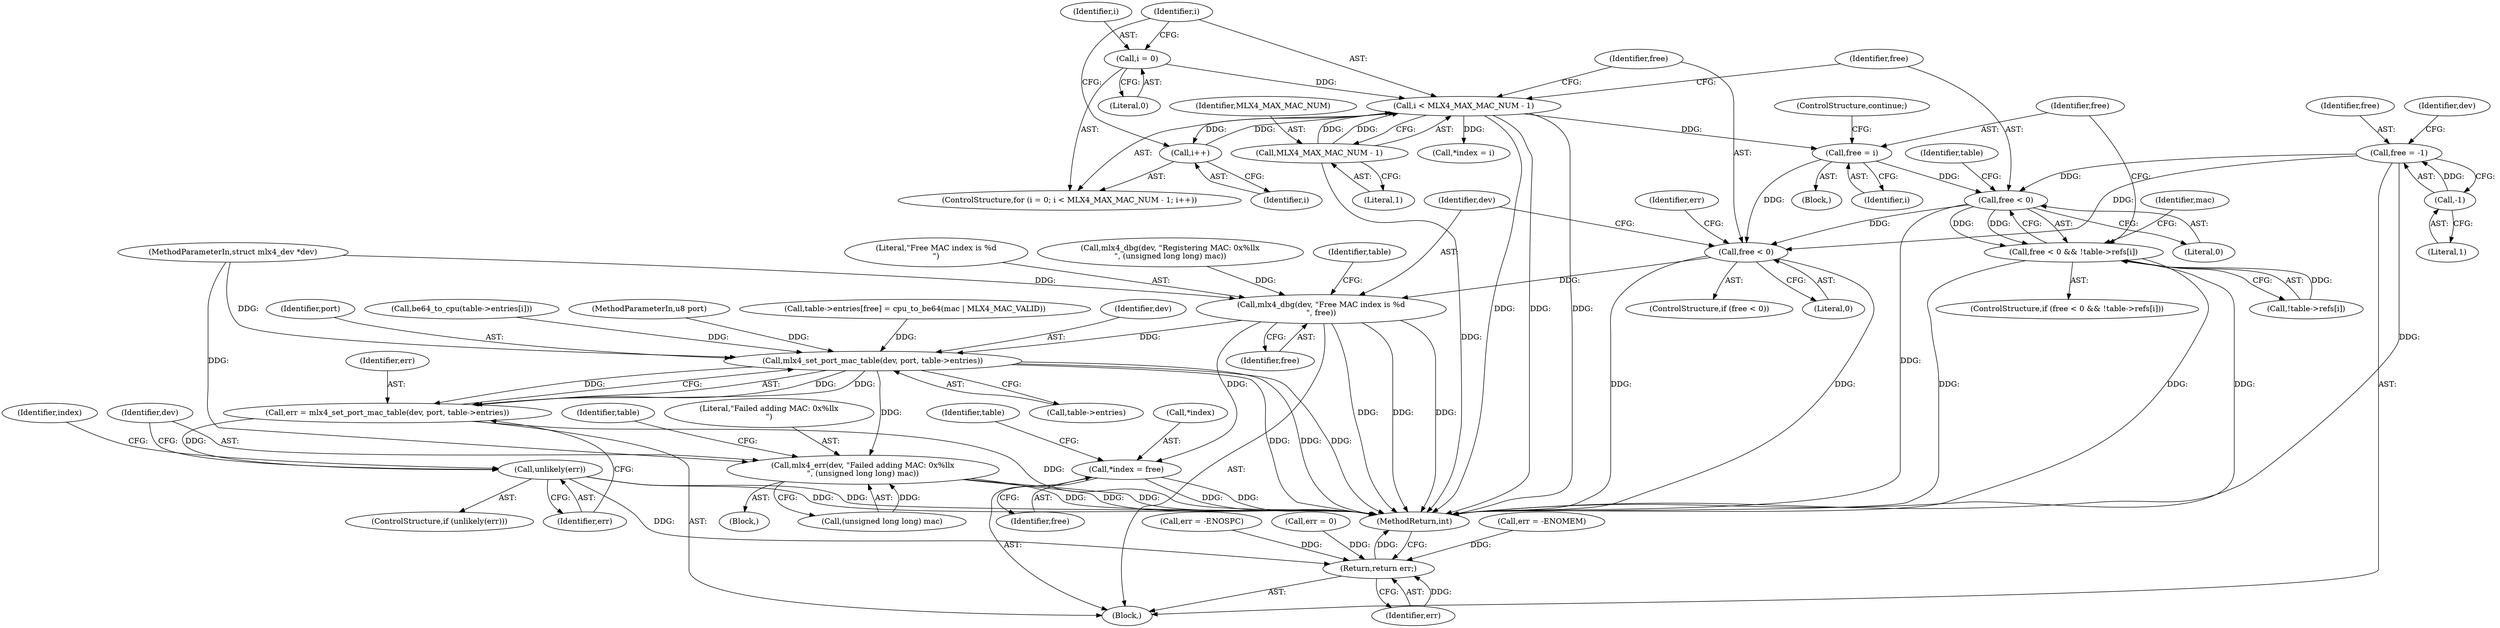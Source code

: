 digraph "0_linux_0926f91083f34d047abc74f1ca4fa6a9c161f7db@API" {
"1000156" [label="(Call,free < 0)"];
"1000166" [label="(Call,free = i)"];
"1000146" [label="(Call,i < MLX4_MAX_MAC_NUM - 1)"];
"1000151" [label="(Call,i++)"];
"1000143" [label="(Call,i = 0)"];
"1000148" [label="(Call,MLX4_MAX_MAC_NUM - 1)"];
"1000127" [label="(Call,free = -1)"];
"1000129" [label="(Call,-1)"];
"1000155" [label="(Call,free < 0 && !table->refs[i])"];
"1000194" [label="(Call,free < 0)"];
"1000203" [label="(Call,mlx4_dbg(dev, \"Free MAC index is %d\n\", free))"];
"1000240" [label="(Call,mlx4_set_port_mac_table(dev, port, table->entries))"];
"1000238" [label="(Call,err = mlx4_set_port_mac_table(dev, port, table->entries))"];
"1000247" [label="(Call,unlikely(err))"];
"1000285" [label="(Return,return err;)"];
"1000250" [label="(Call,mlx4_err(dev, \"Failed adding MAC: 0x%llx\n\", (unsigned long long) mac))"];
"1000271" [label="(Call,*index = free)"];
"1000131" [label="(Call,mlx4_dbg(dev, \"Registering MAC: 0x%llx\n\", (unsigned long long) mac))"];
"1000167" [label="(Identifier,free)"];
"1000123" [label="(Call,err = 0)"];
"1000242" [label="(Identifier,port)"];
"1000145" [label="(Literal,0)"];
"1000243" [label="(Call,table->entries)"];
"1000168" [label="(Identifier,i)"];
"1000169" [label="(ControlStructure,continue;)"];
"1000159" [label="(Call,!table->refs[i])"];
"1000151" [label="(Call,i++)"];
"1000104" [label="(MethodParameterIn,struct mlx4_dev *dev)"];
"1000203" [label="(Call,mlx4_dbg(dev, \"Free MAC index is %d\n\", free))"];
"1000172" [label="(Identifier,mac)"];
"1000143" [label="(Call,i = 0)"];
"1000285" [label="(Return,return err;)"];
"1000155" [label="(Call,free < 0 && !table->refs[i])"];
"1000204" [label="(Identifier,dev)"];
"1000175" [label="(Call,be64_to_cpu(table->entries[i]))"];
"1000251" [label="(Identifier,dev)"];
"1000150" [label="(Literal,1)"];
"1000152" [label="(Identifier,i)"];
"1000156" [label="(Call,free < 0)"];
"1000210" [label="(Identifier,table)"];
"1000194" [label="(Call,free < 0)"];
"1000198" [label="(Call,err = -ENOMEM)"];
"1000272" [label="(Call,*index)"];
"1000130" [label="(Literal,1)"];
"1000162" [label="(Identifier,table)"];
"1000274" [label="(Identifier,free)"];
"1000132" [label="(Identifier,dev)"];
"1000195" [label="(Identifier,free)"];
"1000239" [label="(Identifier,err)"];
"1000127" [label="(Call,free = -1)"];
"1000165" [label="(Block,)"];
"1000166" [label="(Call,free = i)"];
"1000247" [label="(Call,unlikely(err))"];
"1000128" [label="(Identifier,free)"];
"1000206" [label="(Identifier,free)"];
"1000259" [label="(Identifier,table)"];
"1000240" [label="(Call,mlx4_set_port_mac_table(dev, port, table->entries))"];
"1000158" [label="(Literal,0)"];
"1000196" [label="(Literal,0)"];
"1000250" [label="(Call,mlx4_err(dev, \"Failed adding MAC: 0x%llx\n\", (unsigned long long) mac))"];
"1000154" [label="(ControlStructure,if (free < 0 && !table->refs[i]))"];
"1000271" [label="(Call,*index = free)"];
"1000157" [label="(Identifier,free)"];
"1000105" [label="(MethodParameterIn,u8 port)"];
"1000246" [label="(ControlStructure,if (unlikely(err)))"];
"1000147" [label="(Identifier,i)"];
"1000238" [label="(Call,err = mlx4_set_port_mac_table(dev, port, table->entries))"];
"1000253" [label="(Call,(unsigned long long) mac)"];
"1000287" [label="(MethodReturn,int)"];
"1000277" [label="(Identifier,table)"];
"1000144" [label="(Identifier,i)"];
"1000228" [label="(Call,table->entries[free] = cpu_to_be64(mac | MLX4_MAC_VALID))"];
"1000149" [label="(Identifier,MLX4_MAX_MAC_NUM)"];
"1000248" [label="(Identifier,err)"];
"1000146" [label="(Call,i < MLX4_MAX_MAC_NUM - 1)"];
"1000205" [label="(Literal,\"Free MAC index is %d\n\")"];
"1000241" [label="(Identifier,dev)"];
"1000286" [label="(Identifier,err)"];
"1000142" [label="(ControlStructure,for (i = 0; i < MLX4_MAX_MAC_NUM - 1; i++))"];
"1000108" [label="(Block,)"];
"1000273" [label="(Identifier,index)"];
"1000252" [label="(Literal,\"Failed adding MAC: 0x%llx\n\")"];
"1000148" [label="(Call,MLX4_MAX_MAC_NUM - 1)"];
"1000129" [label="(Call,-1)"];
"1000193" [label="(ControlStructure,if (free < 0))"];
"1000199" [label="(Identifier,err)"];
"1000182" [label="(Call,*index = i)"];
"1000249" [label="(Block,)"];
"1000216" [label="(Call,err = -ENOSPC)"];
"1000156" -> "1000155"  [label="AST: "];
"1000156" -> "1000158"  [label="CFG: "];
"1000157" -> "1000156"  [label="AST: "];
"1000158" -> "1000156"  [label="AST: "];
"1000162" -> "1000156"  [label="CFG: "];
"1000155" -> "1000156"  [label="CFG: "];
"1000156" -> "1000287"  [label="DDG: "];
"1000156" -> "1000155"  [label="DDG: "];
"1000156" -> "1000155"  [label="DDG: "];
"1000166" -> "1000156"  [label="DDG: "];
"1000127" -> "1000156"  [label="DDG: "];
"1000156" -> "1000194"  [label="DDG: "];
"1000166" -> "1000165"  [label="AST: "];
"1000166" -> "1000168"  [label="CFG: "];
"1000167" -> "1000166"  [label="AST: "];
"1000168" -> "1000166"  [label="AST: "];
"1000169" -> "1000166"  [label="CFG: "];
"1000146" -> "1000166"  [label="DDG: "];
"1000166" -> "1000194"  [label="DDG: "];
"1000146" -> "1000142"  [label="AST: "];
"1000146" -> "1000148"  [label="CFG: "];
"1000147" -> "1000146"  [label="AST: "];
"1000148" -> "1000146"  [label="AST: "];
"1000157" -> "1000146"  [label="CFG: "];
"1000195" -> "1000146"  [label="CFG: "];
"1000146" -> "1000287"  [label="DDG: "];
"1000146" -> "1000287"  [label="DDG: "];
"1000146" -> "1000287"  [label="DDG: "];
"1000151" -> "1000146"  [label="DDG: "];
"1000143" -> "1000146"  [label="DDG: "];
"1000148" -> "1000146"  [label="DDG: "];
"1000148" -> "1000146"  [label="DDG: "];
"1000146" -> "1000151"  [label="DDG: "];
"1000146" -> "1000182"  [label="DDG: "];
"1000151" -> "1000142"  [label="AST: "];
"1000151" -> "1000152"  [label="CFG: "];
"1000152" -> "1000151"  [label="AST: "];
"1000147" -> "1000151"  [label="CFG: "];
"1000143" -> "1000142"  [label="AST: "];
"1000143" -> "1000145"  [label="CFG: "];
"1000144" -> "1000143"  [label="AST: "];
"1000145" -> "1000143"  [label="AST: "];
"1000147" -> "1000143"  [label="CFG: "];
"1000148" -> "1000150"  [label="CFG: "];
"1000149" -> "1000148"  [label="AST: "];
"1000150" -> "1000148"  [label="AST: "];
"1000148" -> "1000287"  [label="DDG: "];
"1000127" -> "1000108"  [label="AST: "];
"1000127" -> "1000129"  [label="CFG: "];
"1000128" -> "1000127"  [label="AST: "];
"1000129" -> "1000127"  [label="AST: "];
"1000132" -> "1000127"  [label="CFG: "];
"1000127" -> "1000287"  [label="DDG: "];
"1000129" -> "1000127"  [label="DDG: "];
"1000127" -> "1000194"  [label="DDG: "];
"1000129" -> "1000130"  [label="CFG: "];
"1000130" -> "1000129"  [label="AST: "];
"1000155" -> "1000154"  [label="AST: "];
"1000155" -> "1000159"  [label="CFG: "];
"1000159" -> "1000155"  [label="AST: "];
"1000167" -> "1000155"  [label="CFG: "];
"1000172" -> "1000155"  [label="CFG: "];
"1000155" -> "1000287"  [label="DDG: "];
"1000155" -> "1000287"  [label="DDG: "];
"1000155" -> "1000287"  [label="DDG: "];
"1000159" -> "1000155"  [label="DDG: "];
"1000194" -> "1000193"  [label="AST: "];
"1000194" -> "1000196"  [label="CFG: "];
"1000195" -> "1000194"  [label="AST: "];
"1000196" -> "1000194"  [label="AST: "];
"1000199" -> "1000194"  [label="CFG: "];
"1000204" -> "1000194"  [label="CFG: "];
"1000194" -> "1000287"  [label="DDG: "];
"1000194" -> "1000287"  [label="DDG: "];
"1000194" -> "1000203"  [label="DDG: "];
"1000203" -> "1000108"  [label="AST: "];
"1000203" -> "1000206"  [label="CFG: "];
"1000204" -> "1000203"  [label="AST: "];
"1000205" -> "1000203"  [label="AST: "];
"1000206" -> "1000203"  [label="AST: "];
"1000210" -> "1000203"  [label="CFG: "];
"1000203" -> "1000287"  [label="DDG: "];
"1000203" -> "1000287"  [label="DDG: "];
"1000203" -> "1000287"  [label="DDG: "];
"1000131" -> "1000203"  [label="DDG: "];
"1000104" -> "1000203"  [label="DDG: "];
"1000203" -> "1000240"  [label="DDG: "];
"1000203" -> "1000271"  [label="DDG: "];
"1000240" -> "1000238"  [label="AST: "];
"1000240" -> "1000243"  [label="CFG: "];
"1000241" -> "1000240"  [label="AST: "];
"1000242" -> "1000240"  [label="AST: "];
"1000243" -> "1000240"  [label="AST: "];
"1000238" -> "1000240"  [label="CFG: "];
"1000240" -> "1000287"  [label="DDG: "];
"1000240" -> "1000287"  [label="DDG: "];
"1000240" -> "1000287"  [label="DDG: "];
"1000240" -> "1000238"  [label="DDG: "];
"1000240" -> "1000238"  [label="DDG: "];
"1000240" -> "1000238"  [label="DDG: "];
"1000104" -> "1000240"  [label="DDG: "];
"1000105" -> "1000240"  [label="DDG: "];
"1000228" -> "1000240"  [label="DDG: "];
"1000175" -> "1000240"  [label="DDG: "];
"1000240" -> "1000250"  [label="DDG: "];
"1000238" -> "1000108"  [label="AST: "];
"1000239" -> "1000238"  [label="AST: "];
"1000248" -> "1000238"  [label="CFG: "];
"1000238" -> "1000287"  [label="DDG: "];
"1000238" -> "1000247"  [label="DDG: "];
"1000247" -> "1000246"  [label="AST: "];
"1000247" -> "1000248"  [label="CFG: "];
"1000248" -> "1000247"  [label="AST: "];
"1000251" -> "1000247"  [label="CFG: "];
"1000273" -> "1000247"  [label="CFG: "];
"1000247" -> "1000287"  [label="DDG: "];
"1000247" -> "1000287"  [label="DDG: "];
"1000247" -> "1000285"  [label="DDG: "];
"1000285" -> "1000108"  [label="AST: "];
"1000285" -> "1000286"  [label="CFG: "];
"1000286" -> "1000285"  [label="AST: "];
"1000287" -> "1000285"  [label="CFG: "];
"1000285" -> "1000287"  [label="DDG: "];
"1000286" -> "1000285"  [label="DDG: "];
"1000216" -> "1000285"  [label="DDG: "];
"1000198" -> "1000285"  [label="DDG: "];
"1000123" -> "1000285"  [label="DDG: "];
"1000250" -> "1000249"  [label="AST: "];
"1000250" -> "1000253"  [label="CFG: "];
"1000251" -> "1000250"  [label="AST: "];
"1000252" -> "1000250"  [label="AST: "];
"1000253" -> "1000250"  [label="AST: "];
"1000259" -> "1000250"  [label="CFG: "];
"1000250" -> "1000287"  [label="DDG: "];
"1000250" -> "1000287"  [label="DDG: "];
"1000250" -> "1000287"  [label="DDG: "];
"1000104" -> "1000250"  [label="DDG: "];
"1000253" -> "1000250"  [label="DDG: "];
"1000271" -> "1000108"  [label="AST: "];
"1000271" -> "1000274"  [label="CFG: "];
"1000272" -> "1000271"  [label="AST: "];
"1000274" -> "1000271"  [label="AST: "];
"1000277" -> "1000271"  [label="CFG: "];
"1000271" -> "1000287"  [label="DDG: "];
"1000271" -> "1000287"  [label="DDG: "];
}
